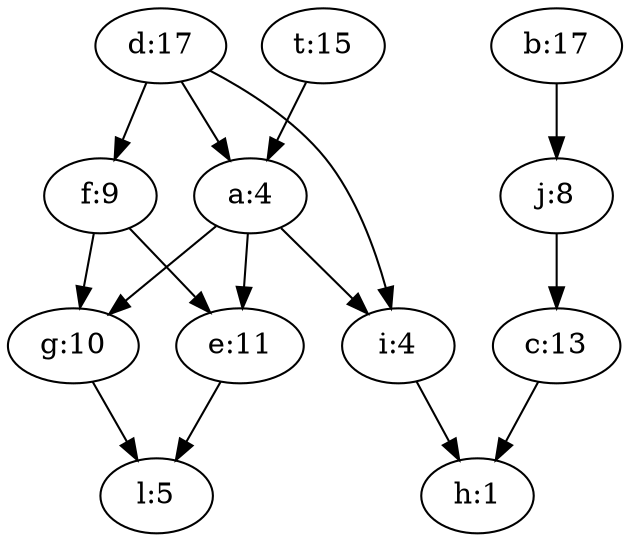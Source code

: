 digraph G {
  a [label="a:4"];
  b [label="b:17"];
  c [label="c:13"];
  d [label="d:17"];
  e [label="e:11"];
  f [label="f:9"];
  i [label="i:4"];
  h [label="h:1"];
  g [label="g:10"];
  j [label="j:8"];
  t [label="t:15"];
  l [label="l:5"];
  
  
  a -> e;
  a -> i;
  a -> g;
  b -> j;
  c -> h;
  d -> a;
  d -> f;
  d -> i;
  e -> l;
  f -> e;
  f -> g;
  i -> h;
  g -> l;
  j -> c;
  t -> a;
  
  }